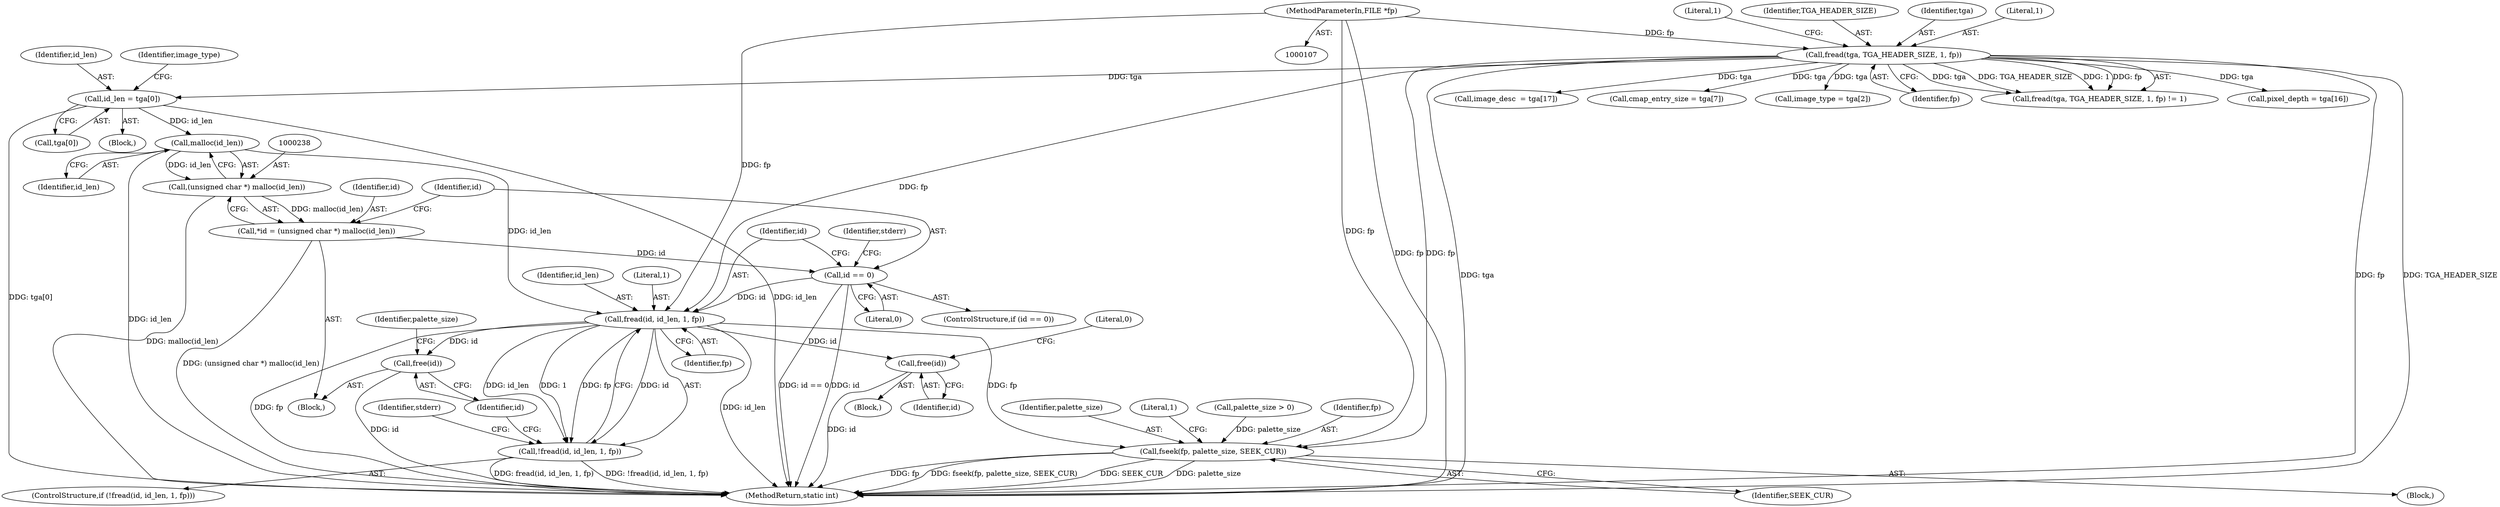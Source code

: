 digraph "0_openjpeg_2cd30c2b06ce332dede81cccad8b334cde997281_0@array" {
"1000153" [label="(Call,id_len = tga[0])"];
"1000141" [label="(Call,fread(tga, TGA_HEADER_SIZE, 1, fp))"];
"1000108" [label="(MethodParameterIn,FILE *fp)"];
"1000239" [label="(Call,malloc(id_len))"];
"1000237" [label="(Call,(unsigned char *) malloc(id_len))"];
"1000235" [label="(Call,*id = (unsigned char *) malloc(id_len))"];
"1000242" [label="(Call,id == 0)"];
"1000253" [label="(Call,fread(id, id_len, 1, fp))"];
"1000252" [label="(Call,!fread(id, id_len, 1, fp))"];
"1000262" [label="(Call,free(id))"];
"1000266" [label="(Call,free(id))"];
"1000283" [label="(Call,fseek(fp, palette_size, SEEK_CUR))"];
"1000288" [label="(Literal,1)"];
"1000283" [label="(Call,fseek(fp, palette_size, SEEK_CUR))"];
"1000252" [label="(Call,!fread(id, id_len, 1, fp))"];
"1000265" [label="(Literal,0)"];
"1000289" [label="(MethodReturn,static int)"];
"1000141" [label="(Call,fread(tga, TGA_HEADER_SIZE, 1, fp))"];
"1000258" [label="(Block,)"];
"1000153" [label="(Call,id_len = tga[0])"];
"1000146" [label="(Literal,1)"];
"1000253" [label="(Call,fread(id, id_len, 1, fp))"];
"1000208" [label="(Call,image_desc  = tga[17])"];
"1000233" [label="(Block,)"];
"1000254" [label="(Identifier,id)"];
"1000241" [label="(ControlStructure,if (id == 0))"];
"1000276" [label="(Call,palette_size > 0)"];
"1000269" [label="(Identifier,palette_size)"];
"1000243" [label="(Identifier,id)"];
"1000266" [label="(Call,free(id))"];
"1000159" [label="(Identifier,image_type)"];
"1000242" [label="(Call,id == 0)"];
"1000257" [label="(Identifier,fp)"];
"1000170" [label="(Call,cmap_entry_size = tga[7])"];
"1000255" [label="(Identifier,id_len)"];
"1000262" [label="(Call,free(id))"];
"1000284" [label="(Identifier,fp)"];
"1000143" [label="(Identifier,TGA_HEADER_SIZE)"];
"1000260" [label="(Identifier,stderr)"];
"1000286" [label="(Identifier,SEEK_CUR)"];
"1000247" [label="(Identifier,stderr)"];
"1000267" [label="(Identifier,id)"];
"1000155" [label="(Call,tga[0])"];
"1000263" [label="(Identifier,id)"];
"1000158" [label="(Call,image_type = tga[2])"];
"1000279" [label="(Block,)"];
"1000256" [label="(Literal,1)"];
"1000113" [label="(Block,)"];
"1000237" [label="(Call,(unsigned char *) malloc(id_len))"];
"1000145" [label="(Identifier,fp)"];
"1000154" [label="(Identifier,id_len)"];
"1000140" [label="(Call,fread(tga, TGA_HEADER_SIZE, 1, fp) != 1)"];
"1000108" [label="(MethodParameterIn,FILE *fp)"];
"1000240" [label="(Identifier,id_len)"];
"1000142" [label="(Identifier,tga)"];
"1000236" [label="(Identifier,id)"];
"1000244" [label="(Literal,0)"];
"1000239" [label="(Call,malloc(id_len))"];
"1000203" [label="(Call,pixel_depth = tga[16])"];
"1000235" [label="(Call,*id = (unsigned char *) malloc(id_len))"];
"1000251" [label="(ControlStructure,if (!fread(id, id_len, 1, fp)))"];
"1000285" [label="(Identifier,palette_size)"];
"1000144" [label="(Literal,1)"];
"1000153" -> "1000113"  [label="AST: "];
"1000153" -> "1000155"  [label="CFG: "];
"1000154" -> "1000153"  [label="AST: "];
"1000155" -> "1000153"  [label="AST: "];
"1000159" -> "1000153"  [label="CFG: "];
"1000153" -> "1000289"  [label="DDG: tga[0]"];
"1000153" -> "1000289"  [label="DDG: id_len"];
"1000141" -> "1000153"  [label="DDG: tga"];
"1000153" -> "1000239"  [label="DDG: id_len"];
"1000141" -> "1000140"  [label="AST: "];
"1000141" -> "1000145"  [label="CFG: "];
"1000142" -> "1000141"  [label="AST: "];
"1000143" -> "1000141"  [label="AST: "];
"1000144" -> "1000141"  [label="AST: "];
"1000145" -> "1000141"  [label="AST: "];
"1000146" -> "1000141"  [label="CFG: "];
"1000141" -> "1000289"  [label="DDG: tga"];
"1000141" -> "1000289"  [label="DDG: fp"];
"1000141" -> "1000289"  [label="DDG: TGA_HEADER_SIZE"];
"1000141" -> "1000140"  [label="DDG: tga"];
"1000141" -> "1000140"  [label="DDG: TGA_HEADER_SIZE"];
"1000141" -> "1000140"  [label="DDG: 1"];
"1000141" -> "1000140"  [label="DDG: fp"];
"1000108" -> "1000141"  [label="DDG: fp"];
"1000141" -> "1000158"  [label="DDG: tga"];
"1000141" -> "1000170"  [label="DDG: tga"];
"1000141" -> "1000203"  [label="DDG: tga"];
"1000141" -> "1000208"  [label="DDG: tga"];
"1000141" -> "1000253"  [label="DDG: fp"];
"1000141" -> "1000283"  [label="DDG: fp"];
"1000108" -> "1000107"  [label="AST: "];
"1000108" -> "1000289"  [label="DDG: fp"];
"1000108" -> "1000253"  [label="DDG: fp"];
"1000108" -> "1000283"  [label="DDG: fp"];
"1000239" -> "1000237"  [label="AST: "];
"1000239" -> "1000240"  [label="CFG: "];
"1000240" -> "1000239"  [label="AST: "];
"1000237" -> "1000239"  [label="CFG: "];
"1000239" -> "1000289"  [label="DDG: id_len"];
"1000239" -> "1000237"  [label="DDG: id_len"];
"1000239" -> "1000253"  [label="DDG: id_len"];
"1000237" -> "1000235"  [label="AST: "];
"1000238" -> "1000237"  [label="AST: "];
"1000235" -> "1000237"  [label="CFG: "];
"1000237" -> "1000289"  [label="DDG: malloc(id_len)"];
"1000237" -> "1000235"  [label="DDG: malloc(id_len)"];
"1000235" -> "1000233"  [label="AST: "];
"1000236" -> "1000235"  [label="AST: "];
"1000243" -> "1000235"  [label="CFG: "];
"1000235" -> "1000289"  [label="DDG: (unsigned char *) malloc(id_len)"];
"1000235" -> "1000242"  [label="DDG: id"];
"1000242" -> "1000241"  [label="AST: "];
"1000242" -> "1000244"  [label="CFG: "];
"1000243" -> "1000242"  [label="AST: "];
"1000244" -> "1000242"  [label="AST: "];
"1000247" -> "1000242"  [label="CFG: "];
"1000254" -> "1000242"  [label="CFG: "];
"1000242" -> "1000289"  [label="DDG: id == 0"];
"1000242" -> "1000289"  [label="DDG: id"];
"1000242" -> "1000253"  [label="DDG: id"];
"1000253" -> "1000252"  [label="AST: "];
"1000253" -> "1000257"  [label="CFG: "];
"1000254" -> "1000253"  [label="AST: "];
"1000255" -> "1000253"  [label="AST: "];
"1000256" -> "1000253"  [label="AST: "];
"1000257" -> "1000253"  [label="AST: "];
"1000252" -> "1000253"  [label="CFG: "];
"1000253" -> "1000289"  [label="DDG: id_len"];
"1000253" -> "1000289"  [label="DDG: fp"];
"1000253" -> "1000252"  [label="DDG: id"];
"1000253" -> "1000252"  [label="DDG: id_len"];
"1000253" -> "1000252"  [label="DDG: 1"];
"1000253" -> "1000252"  [label="DDG: fp"];
"1000253" -> "1000262"  [label="DDG: id"];
"1000253" -> "1000266"  [label="DDG: id"];
"1000253" -> "1000283"  [label="DDG: fp"];
"1000252" -> "1000251"  [label="AST: "];
"1000260" -> "1000252"  [label="CFG: "];
"1000267" -> "1000252"  [label="CFG: "];
"1000252" -> "1000289"  [label="DDG: fread(id, id_len, 1, fp)"];
"1000252" -> "1000289"  [label="DDG: !fread(id, id_len, 1, fp)"];
"1000262" -> "1000258"  [label="AST: "];
"1000262" -> "1000263"  [label="CFG: "];
"1000263" -> "1000262"  [label="AST: "];
"1000265" -> "1000262"  [label="CFG: "];
"1000262" -> "1000289"  [label="DDG: id"];
"1000266" -> "1000233"  [label="AST: "];
"1000266" -> "1000267"  [label="CFG: "];
"1000267" -> "1000266"  [label="AST: "];
"1000269" -> "1000266"  [label="CFG: "];
"1000266" -> "1000289"  [label="DDG: id"];
"1000283" -> "1000279"  [label="AST: "];
"1000283" -> "1000286"  [label="CFG: "];
"1000284" -> "1000283"  [label="AST: "];
"1000285" -> "1000283"  [label="AST: "];
"1000286" -> "1000283"  [label="AST: "];
"1000288" -> "1000283"  [label="CFG: "];
"1000283" -> "1000289"  [label="DDG: SEEK_CUR"];
"1000283" -> "1000289"  [label="DDG: palette_size"];
"1000283" -> "1000289"  [label="DDG: fp"];
"1000283" -> "1000289"  [label="DDG: fseek(fp, palette_size, SEEK_CUR)"];
"1000276" -> "1000283"  [label="DDG: palette_size"];
}
